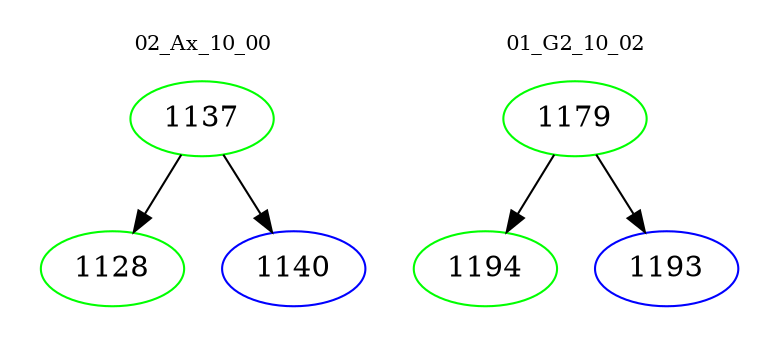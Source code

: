 digraph{
subgraph cluster_0 {
color = white
label = "02_Ax_10_00";
fontsize=10;
T0_1137 [label="1137", color="green"]
T0_1137 -> T0_1128 [color="black"]
T0_1128 [label="1128", color="green"]
T0_1137 -> T0_1140 [color="black"]
T0_1140 [label="1140", color="blue"]
}
subgraph cluster_1 {
color = white
label = "01_G2_10_02";
fontsize=10;
T1_1179 [label="1179", color="green"]
T1_1179 -> T1_1194 [color="black"]
T1_1194 [label="1194", color="green"]
T1_1179 -> T1_1193 [color="black"]
T1_1193 [label="1193", color="blue"]
}
}
